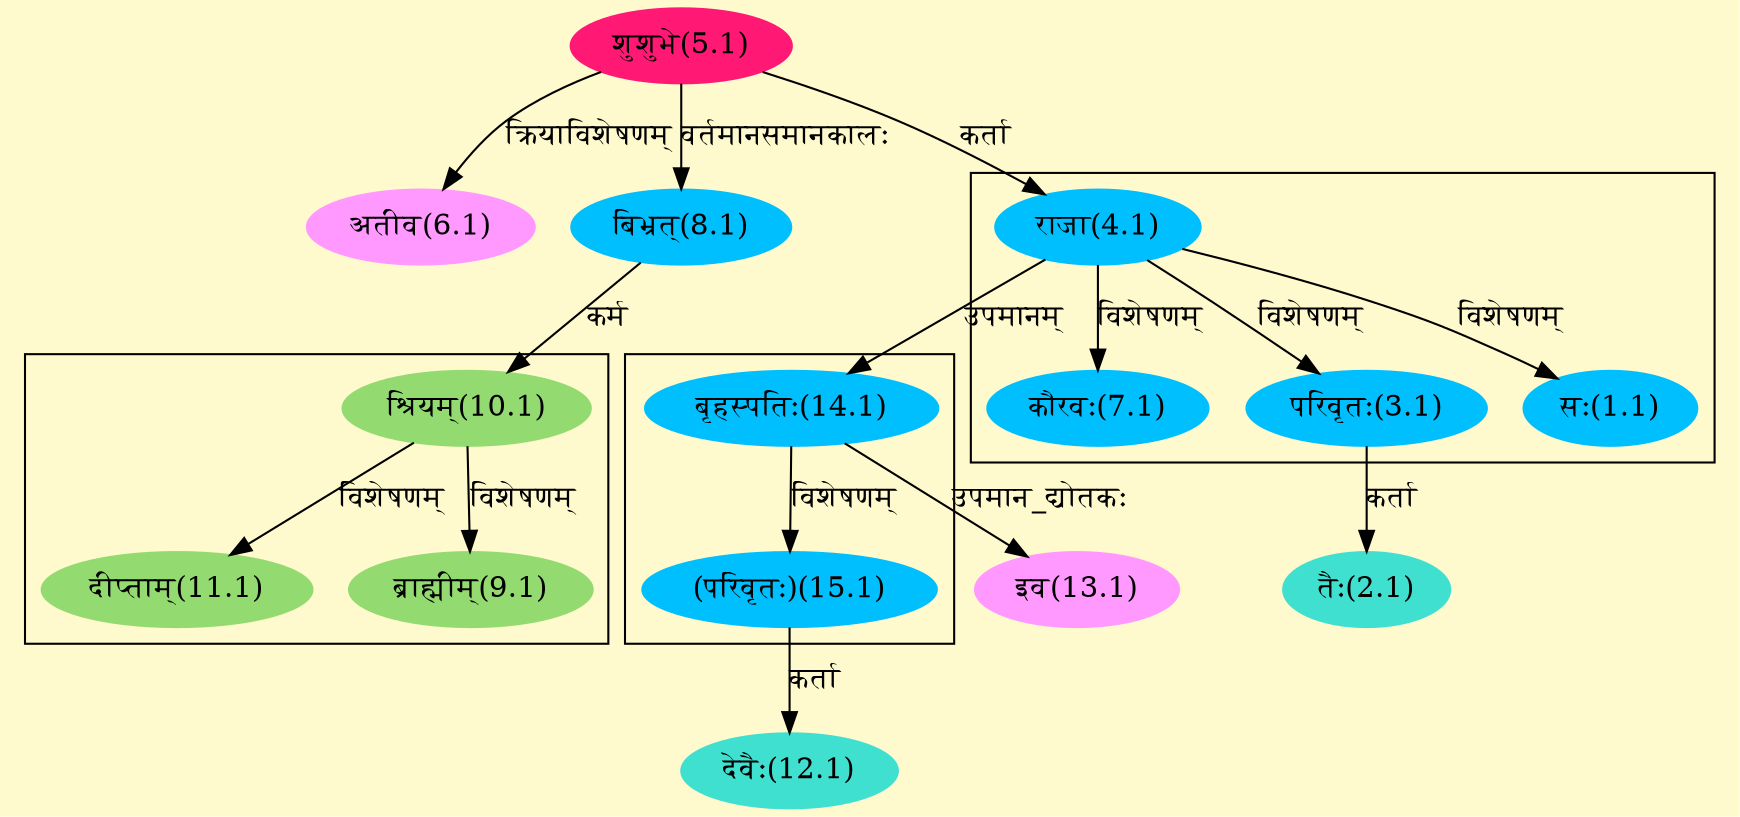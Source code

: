 digraph G{
rankdir=BT;
 compound=true;
 bgcolor="lemonchiffon1";

subgraph cluster_1{
Node1_1 [style=filled, color="#00BFFF" label = "सः(1.1)"]
Node4_1 [style=filled, color="#00BFFF" label = "राजा(4.1)"]
Node3_1 [style=filled, color="#00BFFF" label = "परिवृतः(3.1)"]
Node7_1 [style=filled, color="#00BFFF" label = "कौरवः(7.1)"]

}

subgraph cluster_2{
Node9_1 [style=filled, color="#93DB70" label = "ब्राह्मीम्(9.1)"]
Node10_1 [style=filled, color="#93DB70" label = "श्रियम्(10.1)"]
Node11_1 [style=filled, color="#93DB70" label = "दीप्ताम्(11.1)"]

}

subgraph cluster_3{
Node15_1 [style=filled, color="#00BFFF" label = "(परिवृतः)(15.1)"]
Node14_1 [style=filled, color="#00BFFF" label = "बृहस्पतिः(14.1)"]

}
Node2_1 [style=filled, color="#40E0D0" label = "तैः(2.1)"]
Node3_1 [style=filled, color="#00BFFF" label = "परिवृतः(3.1)"]
Node4_1 [style=filled, color="#00BFFF" label = "राजा(4.1)"]
Node5_1 [style=filled, color="#FF1975" label = "शुशुभे(5.1)"]
Node [style=filled, color="" label = "()"]
Node6_1 [style=filled, color="#FF99FF" label = "अतीव(6.1)"]
Node8_1 [style=filled, color="#00BFFF" label = "बिभ्रत्(8.1)"]
Node10_1 [style=filled, color="#93DB70" label = "श्रियम्(10.1)"]
Node12_1 [style=filled, color="#40E0D0" label = "देवैः(12.1)"]
Node15_1 [style=filled, color="#00BFFF" label = "(परिवृतः)(15.1)"]
Node13_1 [style=filled, color="#FF99FF" label = "इव(13.1)"]
Node14_1 [style=filled, color="#00BFFF" label = "बृहस्पतिः(14.1)"]
/* Start of Relations section */

Node1_1 -> Node4_1 [  label="विशेषणम्"  dir="back" ]
Node2_1 -> Node3_1 [  label="कर्ता"  dir="back" ]
Node3_1 -> Node4_1 [  label="विशेषणम्"  dir="back" ]
Node4_1 -> Node5_1 [  label="कर्ता"  dir="back" ]
Node6_1 -> Node5_1 [  label="क्रियाविशेषणम्"  dir="back" ]
Node7_1 -> Node4_1 [  label="विशेषणम्"  dir="back" ]
Node8_1 -> Node5_1 [  label="वर्तमानसमानकालः"  dir="back" ]
Node9_1 -> Node10_1 [  label="विशेषणम्"  dir="back" ]
Node10_1 -> Node8_1 [  label="कर्म"  dir="back" ]
Node11_1 -> Node10_1 [  label="विशेषणम्"  dir="back" ]
Node12_1 -> Node15_1 [  label="कर्ता"  dir="back" ]
Node13_1 -> Node14_1 [  label="उपमान_द्योतकः"  dir="back" ]
Node14_1 -> Node4_1 [  label="उपमानम्"  dir="back" ]
Node15_1 -> Node14_1 [  label="विशेषणम्"  dir="back" ]
}
